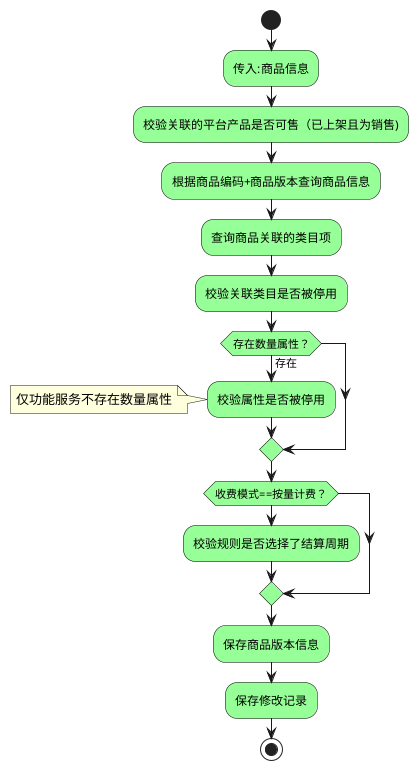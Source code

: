 @startuml
'https://plantuml.com/activity-diagram-beta

skinparam Activity {
	BorderColor Black
	BackgroundColor PHYSICAL
}


start
:传入:商品信息;
:校验关联的平台产品是否可售（已上架且为销售);
:根据商品编码+商品版本查询商品信息;
:查询商品关联的类目项;
:校验关联类目是否被停用;
if(存在数量属性？) then(存在)
:校验属性是否被停用;
note left:仅功能服务不存在数量属性
endif
if(收费模式==按量计费？)
:校验规则是否选择了结算周期;
endif
:保存商品版本信息;
:保存修改记录;

stop

@enduml



else if(审核意见==同意&&业务场景==商品版本新增)
:查询业务记录;
:从业务记录内容中获取商品版本对象;
partition 保存商品版本,遍历商品版本列表 {
:保存商品版本信息，生成商品版本编码和历史版本;
:批量保存平台产品列表，销售规则;
partition 遍历定价策略列表 {
:保存定价策略;
:批量保存定价策略内容列表，定价策略id = 定价策略主键;
}
}
